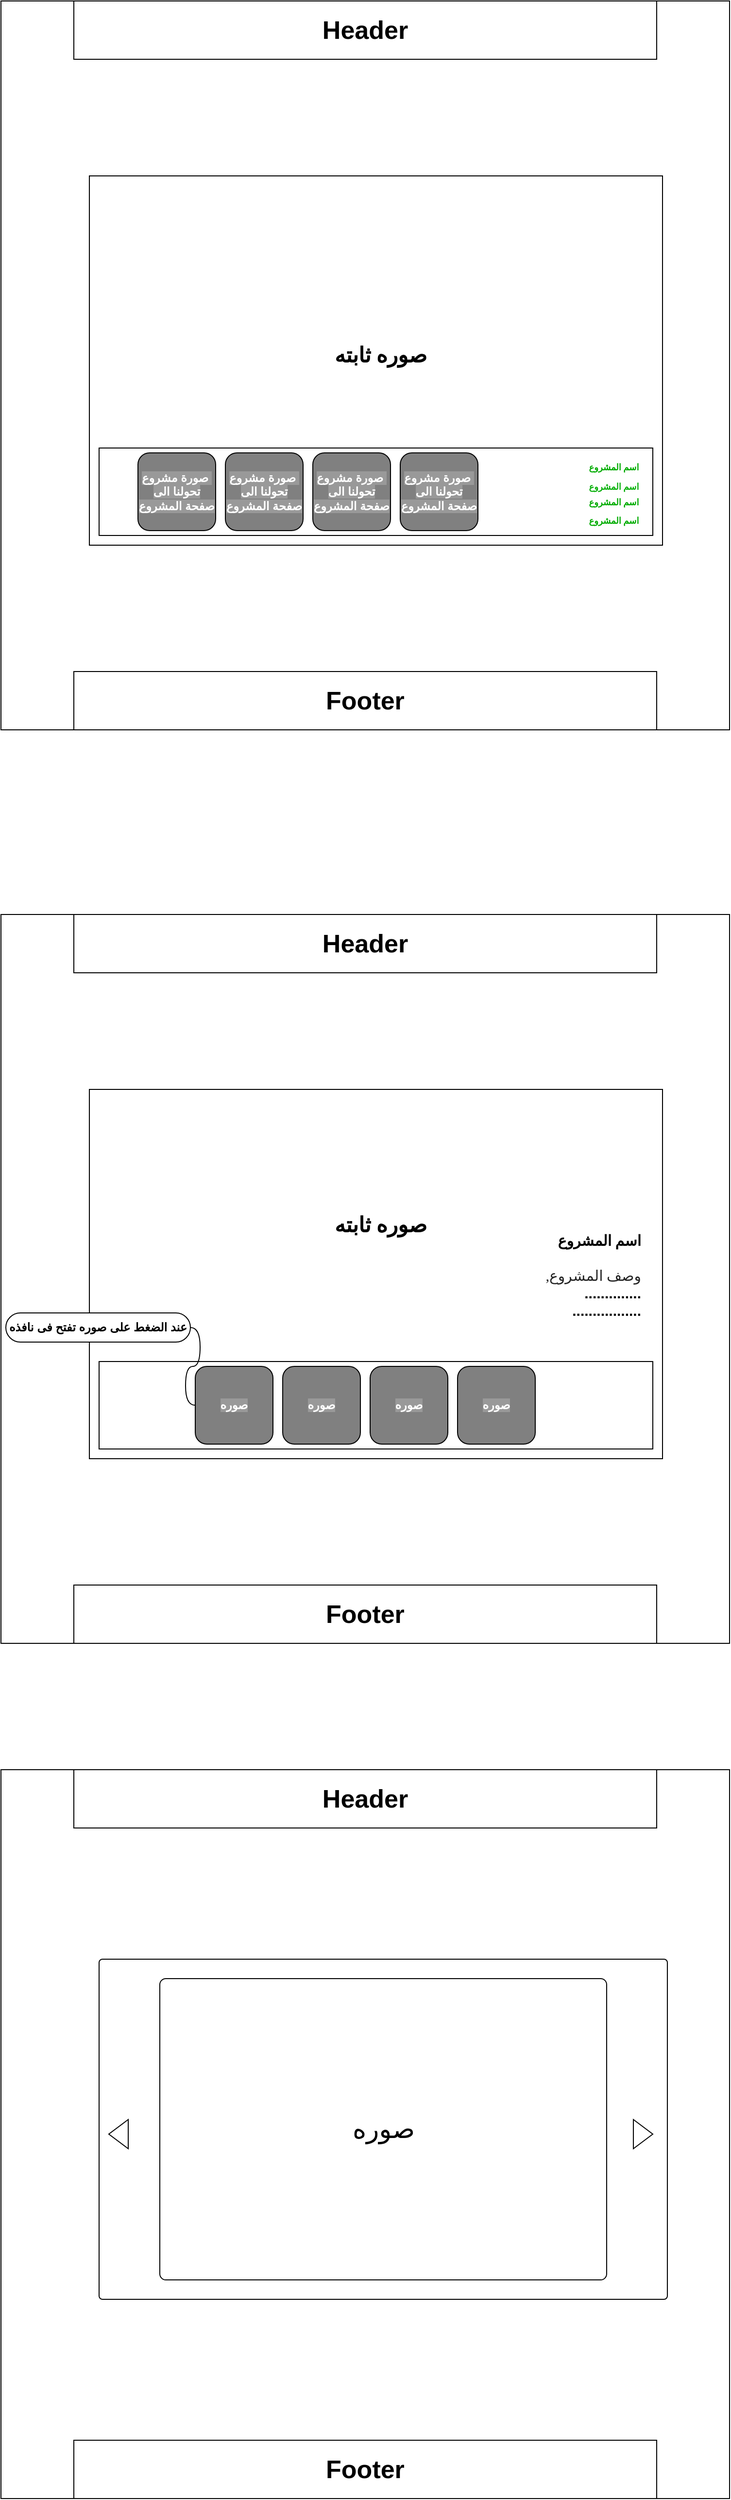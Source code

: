 <mxfile version="24.7.7">
  <diagram name="Page-1" id="wNzYuIvie42oucfj9oar">
    <mxGraphModel dx="1502" dy="556" grid="1" gridSize="10" guides="1" tooltips="1" connect="1" arrows="1" fold="1" page="1" pageScale="1" pageWidth="827" pageHeight="1169" math="0" shadow="0">
      <root>
        <mxCell id="0" />
        <mxCell id="1" parent="0" />
        <mxCell id="yegDOAvo7ER2bUGg0afE-20" value="" style="rounded=0;whiteSpace=wrap;html=1;" vertex="1" parent="1">
          <mxGeometry x="570" y="480" width="140" height="90" as="geometry" />
        </mxCell>
        <mxCell id="yegDOAvo7ER2bUGg0afE-1" value="" style="whiteSpace=wrap;html=1;aspect=fixed;" vertex="1" parent="1">
          <mxGeometry x="39" y="20" width="750" height="750" as="geometry" />
        </mxCell>
        <mxCell id="yegDOAvo7ER2bUGg0afE-2" value="&lt;b&gt;&lt;font style=&quot;font-size: 26px;&quot;&gt;Header&lt;/font&gt;&lt;/b&gt;" style="rounded=0;whiteSpace=wrap;html=1;" vertex="1" parent="1">
          <mxGeometry x="114" y="20" width="600" height="60" as="geometry" />
        </mxCell>
        <mxCell id="yegDOAvo7ER2bUGg0afE-3" value="&lt;b&gt;&lt;font style=&quot;font-size: 26px;&quot;&gt;Footer&lt;/font&gt;&lt;/b&gt;" style="rounded=0;whiteSpace=wrap;html=1;" vertex="1" parent="1">
          <mxGeometry x="114" y="710" width="600" height="60" as="geometry" />
        </mxCell>
        <mxCell id="yegDOAvo7ER2bUGg0afE-5" value="" style="rounded=0;whiteSpace=wrap;html=1;labelBackgroundColor=none;labelBorderColor=none;textShadow=0;fontColor=none;noLabel=1;" vertex="1" parent="1">
          <mxGeometry x="130" y="200" width="590" height="380" as="geometry" />
        </mxCell>
        <mxCell id="yegDOAvo7ER2bUGg0afE-8" value="" style="rounded=0;whiteSpace=wrap;html=1;rotation=0;" vertex="1" parent="1">
          <mxGeometry x="140" y="480" width="570" height="90" as="geometry" />
        </mxCell>
        <mxCell id="yegDOAvo7ER2bUGg0afE-9" value="&lt;span style=&quot;background-color: rgb(153, 153, 153);&quot;&gt;&lt;font color=&quot;#ffffff&quot;&gt;صورة مشروع&amp;nbsp;&lt;/font&gt;&lt;/span&gt;&lt;div&gt;&lt;span style=&quot;background-color: rgb(153, 153, 153);&quot;&gt;&lt;font color=&quot;#ffffff&quot;&gt;تحولنا الى صفحة المشروع&lt;/font&gt;&lt;/span&gt;&lt;/div&gt;" style="rounded=1;whiteSpace=wrap;html=1;fontStyle=1;fillColor=#808080;" vertex="1" parent="1">
          <mxGeometry x="180" y="485" width="80" height="80" as="geometry" />
        </mxCell>
        <mxCell id="yegDOAvo7ER2bUGg0afE-14" value="&lt;span style=&quot;background-color: rgb(153, 153, 153);&quot;&gt;&lt;font color=&quot;#ffffff&quot;&gt;صورة مشروع&amp;nbsp;&lt;/font&gt;&lt;/span&gt;&lt;div&gt;&lt;span style=&quot;background-color: rgb(153, 153, 153);&quot;&gt;&lt;font color=&quot;#ffffff&quot;&gt;تحولنا الى صفحة المشروع&lt;/font&gt;&lt;/span&gt;&lt;/div&gt;" style="rounded=1;whiteSpace=wrap;html=1;fontStyle=1;fillColor=#808080;" vertex="1" parent="1">
          <mxGeometry x="450" y="485" width="80" height="80" as="geometry" />
        </mxCell>
        <mxCell id="yegDOAvo7ER2bUGg0afE-15" value="&lt;span style=&quot;background-color: rgb(153, 153, 153);&quot;&gt;&lt;font color=&quot;#ffffff&quot;&gt;صورة مشروع&amp;nbsp;&lt;/font&gt;&lt;/span&gt;&lt;div&gt;&lt;span style=&quot;background-color: rgb(153, 153, 153);&quot;&gt;&lt;font color=&quot;#ffffff&quot;&gt;تحولنا الى صفحة المشروع&lt;/font&gt;&lt;/span&gt;&lt;/div&gt;" style="rounded=1;whiteSpace=wrap;html=1;fontStyle=1;fillColor=#808080;" vertex="1" parent="1">
          <mxGeometry x="360" y="485" width="80" height="80" as="geometry" />
        </mxCell>
        <mxCell id="yegDOAvo7ER2bUGg0afE-16" value="&lt;span style=&quot;background-color: rgb(153, 153, 153);&quot;&gt;&lt;font color=&quot;#ffffff&quot;&gt;صورة مشروع&amp;nbsp;&lt;/font&gt;&lt;/span&gt;&lt;div&gt;&lt;span style=&quot;background-color: rgb(153, 153, 153);&quot;&gt;&lt;font color=&quot;#ffffff&quot;&gt;تحولنا الى صفحة المشروع&lt;/font&gt;&lt;/span&gt;&lt;/div&gt;" style="rounded=1;whiteSpace=wrap;html=1;fontStyle=1;fillColor=#808080;" vertex="1" parent="1">
          <mxGeometry x="270" y="485" width="80" height="80" as="geometry" />
        </mxCell>
        <mxCell id="yegDOAvo7ER2bUGg0afE-25" value="اسم المشروع" style="text;html=1;align=center;verticalAlign=middle;whiteSpace=wrap;rounded=0;spacing=0;fontStyle=1;fontColor=#07b00a;fontSize=9;fontFamily=Tahoma;" vertex="1" parent="1">
          <mxGeometry x="640" y="505" width="60" height="30" as="geometry" />
        </mxCell>
        <mxCell id="yegDOAvo7ER2bUGg0afE-22" value="اسم المشروع" style="text;html=1;align=center;verticalAlign=middle;whiteSpace=wrap;rounded=0;spacing=0;fontStyle=1;fontColor=#00AB00;fontSize=9;fontFamily=Tahoma;" vertex="1" parent="1">
          <mxGeometry x="640" y="485" width="60" height="30" as="geometry" />
        </mxCell>
        <mxCell id="yegDOAvo7ER2bUGg0afE-26" value="اسم المشروع" style="text;html=1;align=center;verticalAlign=middle;whiteSpace=wrap;rounded=0;spacing=0;fontStyle=1;fontColor=#00AB00;fontFamily=Tahoma;fontSize=9;" vertex="1" parent="1">
          <mxGeometry x="640" y="540" width="60" height="30" as="geometry" />
        </mxCell>
        <mxCell id="yegDOAvo7ER2bUGg0afE-27" value="اسم المشروع" style="text;html=1;align=center;verticalAlign=middle;whiteSpace=wrap;rounded=0;spacing=0;fontStyle=1;fontColor=#00AB00;fontFamily=Tahoma;fontSize=9;" vertex="1" parent="1">
          <mxGeometry x="640" y="521" width="60" height="30" as="geometry" />
        </mxCell>
        <mxCell id="yegDOAvo7ER2bUGg0afE-28" value="" style="rounded=0;whiteSpace=wrap;html=1;" vertex="1" parent="1">
          <mxGeometry x="570" y="1420" width="140" height="90" as="geometry" />
        </mxCell>
        <mxCell id="yegDOAvo7ER2bUGg0afE-29" value="" style="whiteSpace=wrap;html=1;aspect=fixed;" vertex="1" parent="1">
          <mxGeometry x="39" y="960" width="750" height="750" as="geometry" />
        </mxCell>
        <mxCell id="yegDOAvo7ER2bUGg0afE-30" value="&lt;b&gt;&lt;font style=&quot;font-size: 26px;&quot;&gt;Header&lt;/font&gt;&lt;/b&gt;" style="rounded=0;whiteSpace=wrap;html=1;" vertex="1" parent="1">
          <mxGeometry x="114" y="960" width="600" height="60" as="geometry" />
        </mxCell>
        <mxCell id="yegDOAvo7ER2bUGg0afE-31" value="&lt;b&gt;&lt;font style=&quot;font-size: 26px;&quot;&gt;Footer&lt;/font&gt;&lt;/b&gt;" style="rounded=0;whiteSpace=wrap;html=1;" vertex="1" parent="1">
          <mxGeometry x="114" y="1650" width="600" height="60" as="geometry" />
        </mxCell>
        <mxCell id="yegDOAvo7ER2bUGg0afE-32" value="" style="rounded=0;whiteSpace=wrap;html=1;labelBackgroundColor=#999999;labelBorderColor=default;textShadow=1;" vertex="1" parent="1">
          <mxGeometry x="130" y="1140" width="590" height="380" as="geometry" />
        </mxCell>
        <mxCell id="yegDOAvo7ER2bUGg0afE-33" value="" style="rounded=0;whiteSpace=wrap;html=1;rotation=0;" vertex="1" parent="1">
          <mxGeometry x="140" y="1420" width="570" height="90" as="geometry" />
        </mxCell>
        <mxCell id="yegDOAvo7ER2bUGg0afE-34" value="&lt;span style=&quot;color: rgb(255, 255, 255); background-color: rgb(153, 153, 153);&quot;&gt;صوره&lt;/span&gt;" style="rounded=1;whiteSpace=wrap;html=1;fontStyle=1;fillColor=#808080;" vertex="1" parent="1">
          <mxGeometry x="239" y="1425" width="80" height="80" as="geometry" />
        </mxCell>
        <mxCell id="yegDOAvo7ER2bUGg0afE-35" value="&lt;font color=&quot;#ffffff&quot;&gt;&lt;span style=&quot;background-color: rgb(153, 153, 153);&quot;&gt;صوره&lt;/span&gt;&lt;/font&gt;" style="rounded=1;whiteSpace=wrap;html=1;fontStyle=1;fillColor=#808080;" vertex="1" parent="1">
          <mxGeometry x="509" y="1425" width="80" height="80" as="geometry" />
        </mxCell>
        <mxCell id="yegDOAvo7ER2bUGg0afE-36" value="&lt;span style=&quot;color: rgb(255, 255, 255); background-color: rgb(153, 153, 153);&quot;&gt;صوره&lt;/span&gt;" style="rounded=1;whiteSpace=wrap;html=1;fontStyle=1;fillColor=#808080;" vertex="1" parent="1">
          <mxGeometry x="419" y="1425" width="80" height="80" as="geometry" />
        </mxCell>
        <mxCell id="yegDOAvo7ER2bUGg0afE-37" value="&lt;span style=&quot;color: rgb(255, 255, 255); background-color: rgb(153, 153, 153);&quot;&gt;صوره&lt;/span&gt;" style="rounded=1;whiteSpace=wrap;html=1;fontStyle=1;fillColor=#808080;" vertex="1" parent="1">
          <mxGeometry x="329" y="1425" width="80" height="80" as="geometry" />
        </mxCell>
        <mxCell id="yegDOAvo7ER2bUGg0afE-42" value="&lt;b&gt;&lt;font face=&quot;Tahoma&quot; style=&quot;font-size: 22px;&quot;&gt;صوره ثابته&lt;/font&gt;&lt;/b&gt;" style="text;html=1;align=center;verticalAlign=middle;whiteSpace=wrap;rounded=0;labelBackgroundColor=none;labelBorderColor=none;" vertex="1" parent="1">
          <mxGeometry x="140" y="200" width="580" height="370" as="geometry" />
        </mxCell>
        <mxCell id="yegDOAvo7ER2bUGg0afE-43" value="&lt;b&gt;&lt;font face=&quot;Tahoma&quot; style=&quot;font-size: 22px;&quot;&gt;صوره ثابته&lt;/font&gt;&lt;/b&gt;" style="text;html=1;align=center;verticalAlign=middle;whiteSpace=wrap;rounded=0;labelBackgroundColor=none;labelBorderColor=none;" vertex="1" parent="1">
          <mxGeometry x="140" y="1140" width="580" height="280" as="geometry" />
        </mxCell>
        <mxCell id="yegDOAvo7ER2bUGg0afE-45" value="&lt;h1 style=&quot;margin-top: 0px; font-size: 15px;&quot;&gt;&lt;font style=&quot;font-size: 15px;&quot; face=&quot;Tahoma&quot;&gt;&lt;span style=&quot;background-color: initial;&quot;&gt;اسم المشروع&lt;br&gt;&lt;br&gt;&lt;/span&gt;&lt;font style=&quot;font-size: 15px;&quot; color=&quot;#252525&quot;&gt;&lt;span style=&quot;font-weight: 400; background-color: rgb(255, 255, 255);&quot;&gt;,وصف المشروع&lt;br&gt;&lt;/span&gt;&lt;/font&gt;&lt;/font&gt;..............&lt;br&gt;.................&lt;/h1&gt;" style="text;html=1;whiteSpace=wrap;overflow=hidden;rounded=0;align=right;" vertex="1" parent="1">
          <mxGeometry x="520" y="1280" width="180" height="120" as="geometry" />
        </mxCell>
        <mxCell id="yegDOAvo7ER2bUGg0afE-46" value="&lt;b&gt;عند الضغط على صوره تفتح فى نافذه&lt;/b&gt;" style="whiteSpace=wrap;html=1;rounded=1;arcSize=50;align=center;verticalAlign=middle;strokeWidth=1;autosize=1;spacing=4;treeFolding=1;treeMoving=1;newEdgeStyle={&quot;edgeStyle&quot;:&quot;entityRelationEdgeStyle&quot;,&quot;startArrow&quot;:&quot;none&quot;,&quot;endArrow&quot;:&quot;none&quot;,&quot;segment&quot;:10,&quot;curved&quot;:1,&quot;sourcePerimeterSpacing&quot;:0,&quot;targetPerimeterSpacing&quot;:0};" vertex="1" parent="1">
          <mxGeometry x="44" y="1370" width="190" height="30" as="geometry" />
        </mxCell>
        <mxCell id="yegDOAvo7ER2bUGg0afE-47" value="" style="edgeStyle=entityRelationEdgeStyle;startArrow=none;endArrow=none;segment=10;curved=1;sourcePerimeterSpacing=0;targetPerimeterSpacing=0;rounded=0;" edge="1" target="yegDOAvo7ER2bUGg0afE-46" parent="1" source="yegDOAvo7ER2bUGg0afE-34">
          <mxGeometry relative="1" as="geometry">
            <mxPoint x="290" y="1400" as="sourcePoint" />
          </mxGeometry>
        </mxCell>
        <mxCell id="yegDOAvo7ER2bUGg0afE-48" value="" style="whiteSpace=wrap;html=1;aspect=fixed;" vertex="1" parent="1">
          <mxGeometry x="39" y="1840" width="750" height="750" as="geometry" />
        </mxCell>
        <mxCell id="yegDOAvo7ER2bUGg0afE-49" value="&lt;b&gt;&lt;font style=&quot;font-size: 26px;&quot;&gt;Header&lt;/font&gt;&lt;/b&gt;" style="rounded=0;whiteSpace=wrap;html=1;" vertex="1" parent="1">
          <mxGeometry x="114" y="1840" width="600" height="60" as="geometry" />
        </mxCell>
        <mxCell id="yegDOAvo7ER2bUGg0afE-50" value="&lt;b&gt;&lt;font style=&quot;font-size: 26px;&quot;&gt;Footer&lt;/font&gt;&lt;/b&gt;" style="rounded=0;whiteSpace=wrap;html=1;" vertex="1" parent="1">
          <mxGeometry x="114" y="2530" width="600" height="60" as="geometry" />
        </mxCell>
        <mxCell id="yegDOAvo7ER2bUGg0afE-52" value="" style="rounded=1;whiteSpace=wrap;html=1;arcSize=1;" vertex="1" parent="1">
          <mxGeometry x="140" y="2035" width="585" height="350" as="geometry" />
        </mxCell>
        <mxCell id="yegDOAvo7ER2bUGg0afE-54" value="" style="html=1;shadow=0;dashed=0;align=center;verticalAlign=middle;shape=mxgraph.arrows2.arrow;dy=0.75;dx=60;notch=0;whiteSpace=wrap;rotation=-180;" vertex="1" parent="1">
          <mxGeometry x="150" y="2200" width="20" height="30" as="geometry" />
        </mxCell>
        <mxCell id="yegDOAvo7ER2bUGg0afE-55" value="" style="html=1;shadow=0;dashed=0;align=center;verticalAlign=middle;shape=mxgraph.arrows2.arrow;dy=0.75;dx=60;notch=0;whiteSpace=wrap;rotation=0;" vertex="1" parent="1">
          <mxGeometry x="690" y="2200" width="20" height="30" as="geometry" />
        </mxCell>
        <mxCell id="yegDOAvo7ER2bUGg0afE-56" value="&lt;font face=&quot;Tahoma&quot; style=&quot;font-size: 27px;&quot;&gt;صوره&lt;/font&gt;" style="rounded=1;whiteSpace=wrap;html=1;arcSize=2;" vertex="1" parent="1">
          <mxGeometry x="202.5" y="2055" width="460" height="310" as="geometry" />
        </mxCell>
      </root>
    </mxGraphModel>
  </diagram>
</mxfile>
